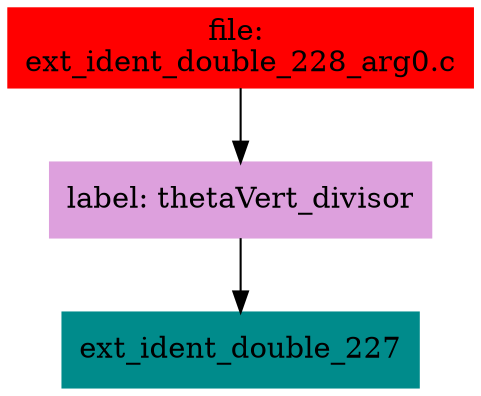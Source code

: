 digraph G {
node [shape=box]

0 [label="file: 
ext_ident_double_228_arg0.c",color=red, style=filled]
1 [label="label: thetaVert_divisor",color=plum, style=filled]
0 -> 1
2 [label="ext_ident_double_227",color=cyan4, style=filled]
1 -> 2


}

